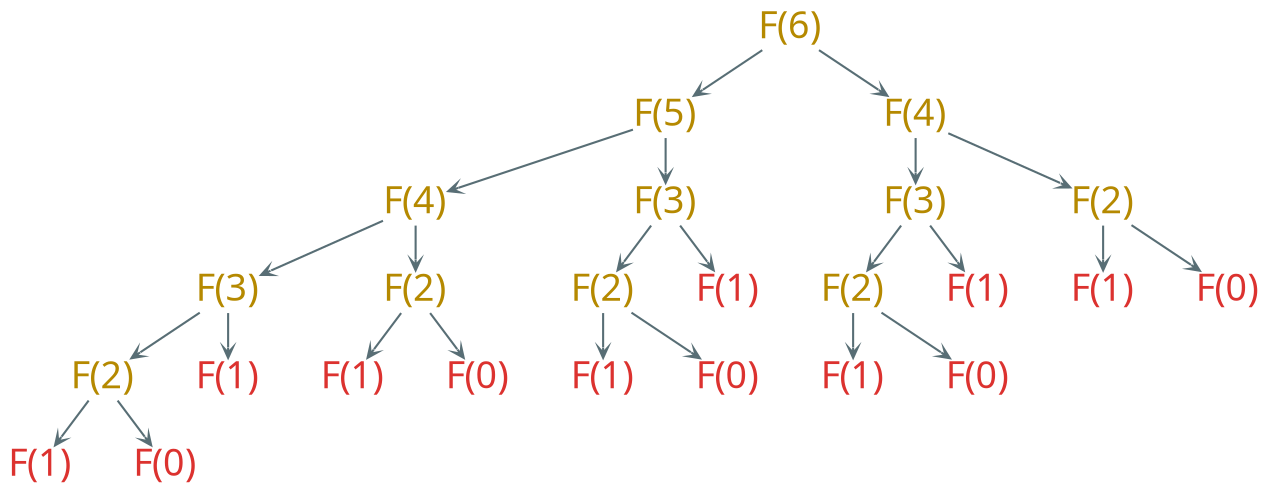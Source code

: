 digraph g {
    bgcolor=transparent
    graph [nodesep=0.4, ranksep=0.3]
    node [shape=plain, color="#586e75", fontcolor="#b58900", fontsize=18, fontname="LXGWWenKai"]
    edge [arrowhead=vee, color="#586e75", fontcolor="#268bd2", fontsize=16, fontname="LXGWWenKai", arrowsize=0.5]

    "F(6)" -> "F(5)" -> "F(4)" -> "F(3)" -> "F(2)"

    f40 [label="F(4)"]

    f30 [label="F(3)"]
    f31 [label="F(3)"]

    f20 [label="F(2)"]
    f21 [label="F(2)"]
    f22 [label="F(2)"]
    f23 [label="F(2)"]

    node [fontcolor="#dc322f"]

    "F(1)"
    f10 [label="F(1)"]
    f11 [label="F(1)"]
    f12 [label="F(1)"]
    f13 [label="F(1)"]
    f14 [label="F(1)"]
    f15 [label="F(1)"]
    f16 [label="F(1)"]

    "F(0)"
    f00 [label="F(0)"]
    f01 [label="F(0)"]
    f02 [label="F(0)"]
    f03 [label="F(0)"]

    node [fontcolor="#b58900"]

    "F(2)" -> "F(1)"

    "F(6)" -> f40
    "F(5)" -> f30
    "F(4)" -> f20
    "F(3)" -> f10
    "F(2)" -> "F(0)"

    f40 -> {f31, f21}
    f30 -> {f22, f11}
    f20 -> {f12, f00}

    f31 -> {f23, f13}
    f21 -> {f14, f01}

    f23 -> {f15, f02}

    f22 -> {f16, f03}
}
